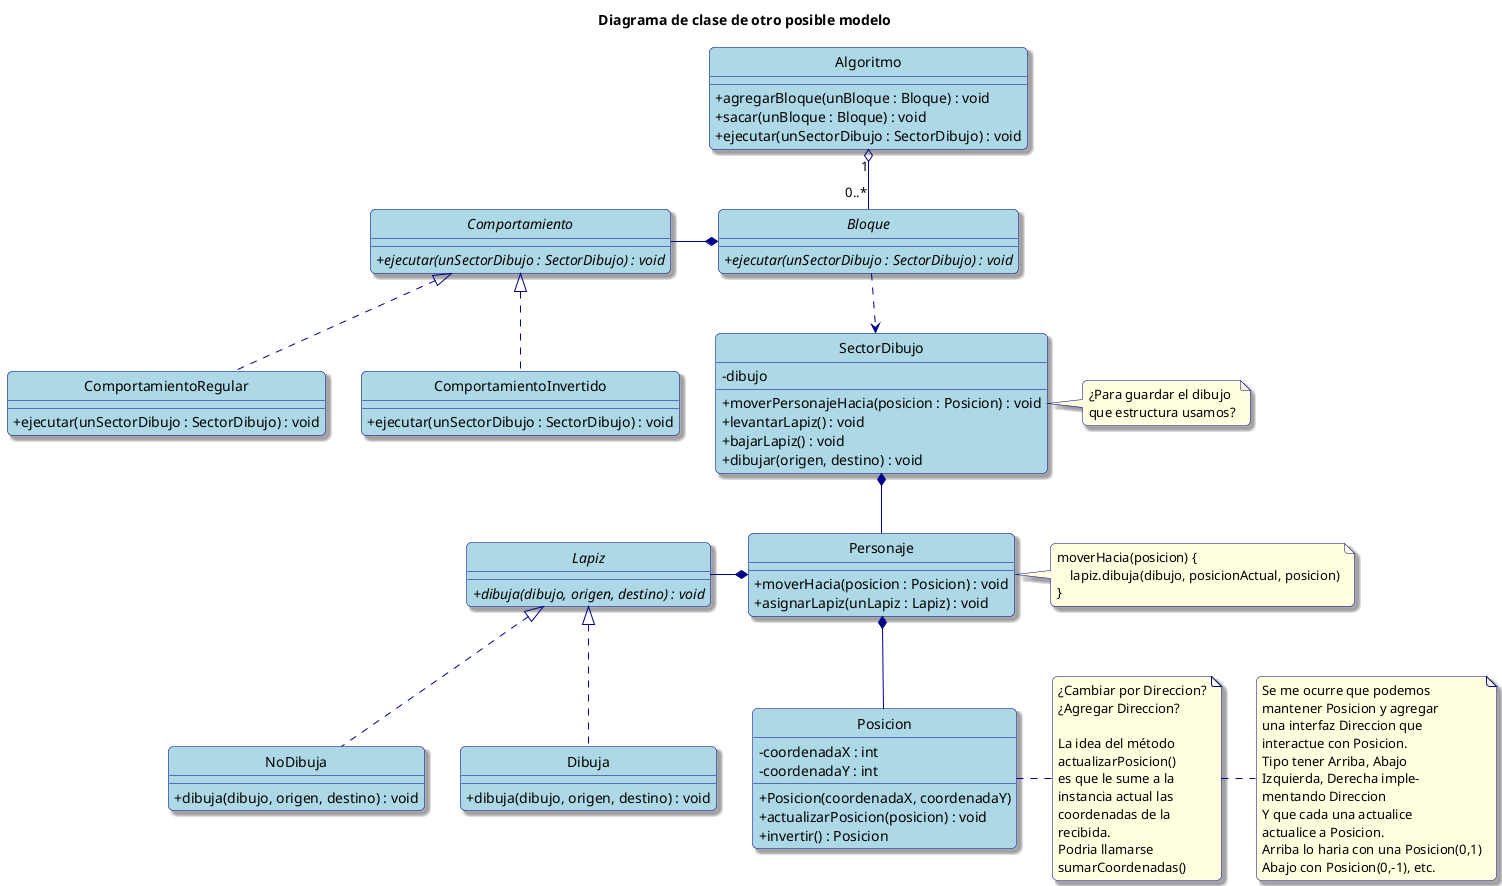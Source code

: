 @startuml
'Diagrama de otro modelo (version Andreas)
hide circle
skinparam classAttributeIconSize 0
skinparam backgroundColor White
skinparam RoundCorner 10
skinparam Shadowing true

skinparam class {
    ArrowColor DarkBlue
    BackgroundColor LightBlue
    BorderColor DarkBlue
}

skinparam note {
    BackgroundColor LightYellow
    BorderColor DarkBlue
}

title Diagrama de clase de otro posible modelo

class Personaje {
    + moverHacia(posicion : Posicion) : void
    + asignarLapiz(unLapiz : Lapiz) : void
}
note right
    moverHacia(posicion) {
        lapiz.dibuja(dibujo, posicionActual, posicion)
    }
end note

class Posicion {
    - coordenadaX : int
    - coordenadaY : int
    + Posicion(coordenadaX, coordenadaY)
    + actualizarPosicion(posicion) : void
    + invertir() : Posicion
}
note right
    ¿Cambiar por Direccion?
    ¿Agregar Direccion?

    La idea del método
    actualizarPosicion()
    es que le sume a la
    instancia actual las
    coordenadas de la
    recibida.
    Podria llamarse
    sumarCoordenadas()
end note

note right
    Se me ocurre que podemos
    mantener Posicion y agregar
    una interfaz Direccion que
    interactue con Posicion.
    Tipo tener Arriba, Abajo
    Izquierda, Derecha imple-
    mentando Direccion
    Y que cada una actualice
    actualice a Posicion.
    Arriba lo haria con una Posicion(0,1)
    Abajo con Posicion(0,-1), etc.
end note

interface Bloque {
    + {abstract} ejecutar(unSectorDibujo : SectorDibujo) : void
}

class SectorDibujo {
    - dibujo
    + moverPersonajeHacia(posicion : Posicion) : void
    + levantarLapiz() : void
    + bajarLapiz() : void
    + dibujar(origen, destino) : void
}
note right
    ¿Para guardar el dibujo
    que estructura usamos?
end note


class Algoritmo {
    + agregarBloque(unBloque : Bloque) : void
    + sacar(unBloque : Bloque) : void
    + ejecutar(unSectorDibujo : SectorDibujo) : void
}

interface Lapiz {
    + {abstract} dibuja(dibujo, origen, destino) : void
}
class Dibuja {
    + dibuja(dibujo, origen, destino) : void
}
class NoDibuja {
    + dibuja(dibujo, origen, destino) : void
}
interface Comportamiento {
    + {abstract} ejecutar(unSectorDibujo : SectorDibujo) : void
}
class ComportamientoRegular {
    + ejecutar(unSectorDibujo : SectorDibujo) : void
}
class ComportamientoInvertido {
    + ejecutar(unSectorDibujo : SectorDibujo) : void
}

Algoritmo "1" o-- "0..*" Bloque
Bloque ..down> SectorDibujo
Bloque *--left Comportamiento
Comportamiento <|.. ComportamientoRegular
Comportamiento <|.. ComportamientoInvertido
SectorDibujo *-- Personaje
Personaje *-- Posicion
Personaje *--left Lapiz
Lapiz <|.. Dibuja
Lapiz <|.. NoDibuja
@enduml

@startuml
'Diagrama de clase relacion entre bloques (version Andreas 2.0)
hide circle
skinparam classAttributeIconSize 0
skinparam backgroundColor White
skinparam RoundCorner 10
skinparam Shadowing true

skinparam class {
    ArrowColor DarkBlue
    BackgroundColor LightBlue
    BorderColor DarkBlue
}
interface Bloque {
    + {abstract} ejecutar(unSectorDibujo : SectorDibujo) : void
}
class BloqueMovimiento {
    - destino : Posicion
    + BloqueMovimiento(posicion : Posicion)
    + ejecutar(unSectorDibujo : SectorDibujo) : void
}
class BloqueRepetir {
    - repeticiones : int
    + BloqueRepetir(repeticiones : int)
    + agregar(unBloque : Bloque) : void
    + sacar(unBloque : Bloque) : void
}
class BloqueLevantarLapiz {
    + ejecutar(unSectorDibujo : SectorDibujo) : void
}
abstract class BloquePersonalizado {
    + BloquePersonalizado(comportamiento : Comportamiento)
    + ejecutar(unSectorDibujo : SectorDibujo) : void
}
interface Comportamiento {
    + ejecutar(unSectorDibujo : SectorDibujo) : void
}

Bloque *-left Comportamiento
BloquePersonalizado "1" *-- "1..*" Bloque
Bloque <|.. BloquePersonalizado
Bloque <|.. BloqueMovimiento
Bloque <|... BloqueLevantarLapiz
BloquePersonalizado <|-- BloqueRepetir
@enduml

@startuml
'Diagrama de secuencia para el caso de ejecución de un algoritmo con un solo bloque de mover a la derecha
skinparam classAttributeIconSize 0
skinparam backgroundColor White
skinparam RoundCorner 10
skinparam Shadowing true
skinparam ArrowColor DarkBlue
skinparam SequenceLifeLineBorderColor DarkBlue
skinparam SequenceLoopBackgroundColor DarkBlue

skinparam actor {
    BackgroundColor LightBlue
    BorderColor DarkBlue
}

skinparam participant {
    Bound DarkBlue
    BackgroundColor LightBlue
    BorderColor DarkBlue
}

title Ejecución de un algoritmo cuyos bloques de movimiento desconocemos

participant ":Algoritmo" as Algoritmo
participant "Bloque" as Bloque
participant "ComportamientoRegular" as ComportamientoRegular
participant ":SectorDibujo" as SectorDibujo
participant ":Personaje" as Personaje
participant ":Posicion" as Posicion
participant "Lapiz" as Lapiz
participant ":Dibujo" as Dibujo

Algoritmo -> Algoritmo : ejecutar(unSectorDibujo)
loop para cada bloque
    Algoritmo -> Bloque : ejecutar(unSectorDibujo)
    Bloque -> ComportamientoRegular : ejecutar(unSectorDibujo)
    ComportamientoRegular -> Bloque : ejecutarRegular(unSectorDibujo)

    'Bloque tiene como atributo una Posicion destino
    Bloque -> SectorDibujo : moverPersonajeHacia(destino)

    'SectorDibujo tiene como atributo un Dibujo dibujo
    SectorDibujo -> Personaje : moverHacia(destino, dibujo)
    Personaje -> Posicion : actualizarPosicion(destino)

    'Personaje tiene como atributo una Posicion posicionActual
    Personaje -> Lapiz : dibuja(dibujo, posicionActual, destino)

    Lapiz -> Dibujo : dibuja(posicionActual, destino)
end
@enduml

@startuml
'Diagrama de secuencia para el caso de ejecución de un algoritmo con un solo bloque de mover a la derecha
skinparam classAttributeIconSize 0
skinparam backgroundColor White
skinparam RoundCorner 10
skinparam Shadowing true
skinparam ArrowColor DarkBlue
skinparam SequenceLifeLineBorderColor DarkBlue
skinparam SequenceLoopBackgroundColor DarkBlue

skinparam actor {
    BackgroundColor LightBlue
    BorderColor DarkBlue
}

skinparam participant {
    Bound DarkBlue
    BackgroundColor LightBlue
    BorderColor DarkBlue
}

title Ejecución de un algoritmo cuyos bloques de movimiento desconocemos

participant ":Algoritmo" as Algoritmo
participant ":BloqueMovimiento" as Bloque
participant "ComportamientoInvertido" as ComportamientoInvertido
participant ":SectorDibujo" as SectorDibujo
participant ":Personaje" as Personaje
participant ":Posicion" as Posicion
participant "Lapiz" as Lapiz
participant ":Dibujo" as Dibujo

Algoritmo -> Algoritmo : ejecutar(unSectorDibujo)
loop para cada bloque
    Algoritmo -> Bloque : ejecutar(unSectorDibujo)
    Bloque -> ComportamientoInvertido : ejecutar(unSectorDibujo)
    ComportamientoInvertido -> Bloque : ejecutarInvertido(unSectorDibujo)

    Bloque -> Posicion : invertir()
    Posicion --> Bloque : destinoInvertido

    'Bloque tiene como atributo una Posicion destino
    Bloque -> SectorDibujo : moverPersonajeHacia(destinoInvertido)

    'SectorDibujo tiene como atributo un Dibujo dibujo
    SectorDibujo -> Personaje : moverHacia(destinoInvertido, dibujo)
    Personaje -> Posicion : actualizarPosicion(destinoInvertido)

    'Personaje tiene como atributo una Posicion posicionActual
    Personaje -> Lapiz : dibuja(dibujo, posicionActual, destinoInvertido)

    Lapiz -> Dibujo : dibuja(posicionActual, destinoInvertido)
end
@enduml



@startuml
'Diagrama de secuencia para el caso de ejecución de un algoritmo con un solo bloque de mover a la derecha
skinparam classAttributeIconSize 0
skinparam backgroundColor White
skinparam RoundCorner 10
skinparam Shadowing true
skinparam ArrowColor DarkBlue
skinparam SequenceLifeLineBorderColor DarkBlue
skinparam SequenceLoopBackgroundColor DarkBlue

skinparam actor {
    BackgroundColor LightBlue
    BorderColor DarkBlue
}

skinparam participant {
    Bound DarkBlue
    BackgroundColor LightBlue
    BorderColor DarkBlue
}

title Ejecución de un algoritmo cuyos bloques de movimiento desconocemos

participant ":Algoritmo" as Algoritmo
participant ":BloqueMovimiento" as Bloque
participant ":SectorDibujo" as SectorDibujo
participant ":Personaje" as Personaje
participant ":Posicion" as Posicion

Algoritmo -> Algoritmo : ejecutar(unSectorDibujo)
loop para cada bloque
    Algoritmo -> Bloque : ejecutar(unSectorDibujo)
    Bloque -> SectorDibujo : moverPersonajeHacia(destino)
    SectorDibujo -> Personaje : moverHacia(destino, dibujo)
    Personaje -> Posicion : actualizarPosicion(destino)
end
@enduml